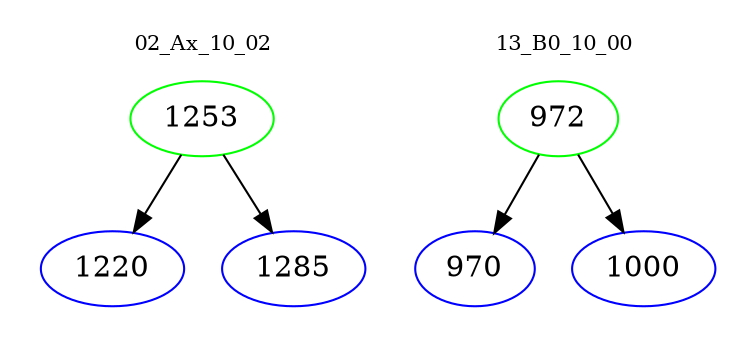 digraph{
subgraph cluster_0 {
color = white
label = "02_Ax_10_02";
fontsize=10;
T0_1253 [label="1253", color="green"]
T0_1253 -> T0_1220 [color="black"]
T0_1220 [label="1220", color="blue"]
T0_1253 -> T0_1285 [color="black"]
T0_1285 [label="1285", color="blue"]
}
subgraph cluster_1 {
color = white
label = "13_B0_10_00";
fontsize=10;
T1_972 [label="972", color="green"]
T1_972 -> T1_970 [color="black"]
T1_970 [label="970", color="blue"]
T1_972 -> T1_1000 [color="black"]
T1_1000 [label="1000", color="blue"]
}
}
